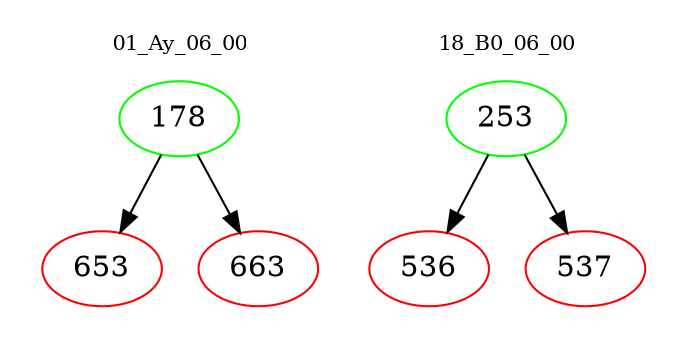 digraph{
subgraph cluster_0 {
color = white
label = "01_Ay_06_00";
fontsize=10;
T0_178 [label="178", color="green"]
T0_178 -> T0_653 [color="black"]
T0_653 [label="653", color="red"]
T0_178 -> T0_663 [color="black"]
T0_663 [label="663", color="red"]
}
subgraph cluster_1 {
color = white
label = "18_B0_06_00";
fontsize=10;
T1_253 [label="253", color="green"]
T1_253 -> T1_536 [color="black"]
T1_536 [label="536", color="red"]
T1_253 -> T1_537 [color="black"]
T1_537 [label="537", color="red"]
}
}
